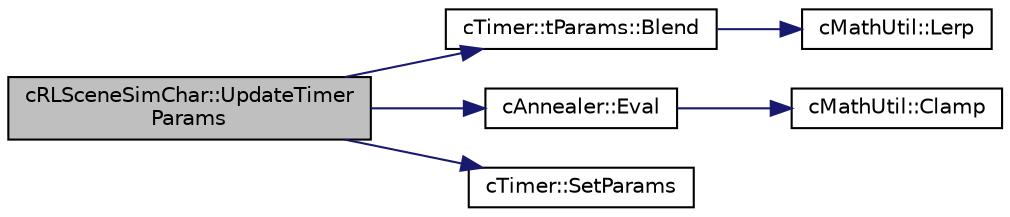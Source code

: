 digraph "cRLSceneSimChar::UpdateTimerParams"
{
 // LATEX_PDF_SIZE
  edge [fontname="Helvetica",fontsize="10",labelfontname="Helvetica",labelfontsize="10"];
  node [fontname="Helvetica",fontsize="10",shape=record];
  rankdir="LR";
  Node1 [label="cRLSceneSimChar::UpdateTimer\lParams",height=0.2,width=0.4,color="black", fillcolor="grey75", style="filled", fontcolor="black",tooltip=" "];
  Node1 -> Node2 [color="midnightblue",fontsize="10",style="solid",fontname="Helvetica"];
  Node2 [label="cTimer::tParams::Blend",height=0.2,width=0.4,color="black", fillcolor="white", style="filled",URL="$structc_timer_1_1t_params.html#af50450d97c1c420ca42adf942aeb9f5e",tooltip=" "];
  Node2 -> Node3 [color="midnightblue",fontsize="10",style="solid",fontname="Helvetica"];
  Node3 [label="cMathUtil::Lerp",height=0.2,width=0.4,color="black", fillcolor="white", style="filled",URL="$classc_math_util.html#a433c72453c8cf00997cfa418ae041c0d",tooltip=" "];
  Node1 -> Node4 [color="midnightblue",fontsize="10",style="solid",fontname="Helvetica"];
  Node4 [label="cAnnealer::Eval",height=0.2,width=0.4,color="black", fillcolor="white", style="filled",URL="$classc_annealer.html#a798817f85669bd2090a25015a3a10faf",tooltip=" "];
  Node4 -> Node5 [color="midnightblue",fontsize="10",style="solid",fontname="Helvetica"];
  Node5 [label="cMathUtil::Clamp",height=0.2,width=0.4,color="black", fillcolor="white", style="filled",URL="$classc_math_util.html#ac7702e2a05013616d11f03619d9b4f1e",tooltip=" "];
  Node1 -> Node6 [color="midnightblue",fontsize="10",style="solid",fontname="Helvetica"];
  Node6 [label="cTimer::SetParams",height=0.2,width=0.4,color="black", fillcolor="white", style="filled",URL="$classc_timer.html#a081062202800129e518bc8bef1a9dee2",tooltip=" "];
}
